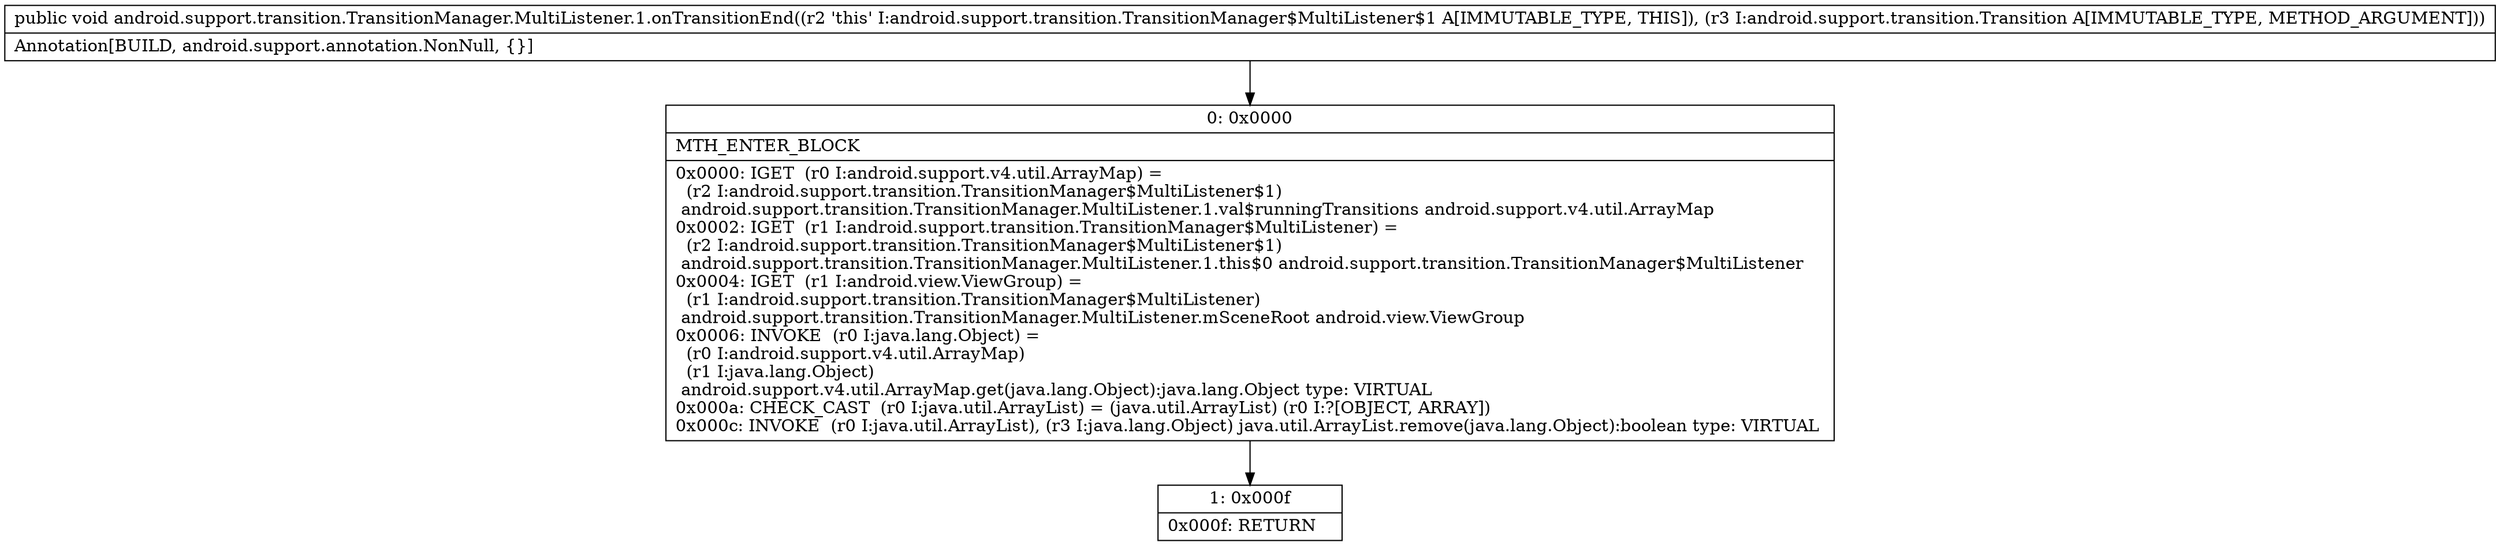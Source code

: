 digraph "CFG forandroid.support.transition.TransitionManager.MultiListener.1.onTransitionEnd(Landroid\/support\/transition\/Transition;)V" {
Node_0 [shape=record,label="{0\:\ 0x0000|MTH_ENTER_BLOCK\l|0x0000: IGET  (r0 I:android.support.v4.util.ArrayMap) = \l  (r2 I:android.support.transition.TransitionManager$MultiListener$1)\l android.support.transition.TransitionManager.MultiListener.1.val$runningTransitions android.support.v4.util.ArrayMap \l0x0002: IGET  (r1 I:android.support.transition.TransitionManager$MultiListener) = \l  (r2 I:android.support.transition.TransitionManager$MultiListener$1)\l android.support.transition.TransitionManager.MultiListener.1.this$0 android.support.transition.TransitionManager$MultiListener \l0x0004: IGET  (r1 I:android.view.ViewGroup) = \l  (r1 I:android.support.transition.TransitionManager$MultiListener)\l android.support.transition.TransitionManager.MultiListener.mSceneRoot android.view.ViewGroup \l0x0006: INVOKE  (r0 I:java.lang.Object) = \l  (r0 I:android.support.v4.util.ArrayMap)\l  (r1 I:java.lang.Object)\l android.support.v4.util.ArrayMap.get(java.lang.Object):java.lang.Object type: VIRTUAL \l0x000a: CHECK_CAST  (r0 I:java.util.ArrayList) = (java.util.ArrayList) (r0 I:?[OBJECT, ARRAY]) \l0x000c: INVOKE  (r0 I:java.util.ArrayList), (r3 I:java.lang.Object) java.util.ArrayList.remove(java.lang.Object):boolean type: VIRTUAL \l}"];
Node_1 [shape=record,label="{1\:\ 0x000f|0x000f: RETURN   \l}"];
MethodNode[shape=record,label="{public void android.support.transition.TransitionManager.MultiListener.1.onTransitionEnd((r2 'this' I:android.support.transition.TransitionManager$MultiListener$1 A[IMMUTABLE_TYPE, THIS]), (r3 I:android.support.transition.Transition A[IMMUTABLE_TYPE, METHOD_ARGUMENT]))  | Annotation[BUILD, android.support.annotation.NonNull, \{\}]\l}"];
MethodNode -> Node_0;
Node_0 -> Node_1;
}

